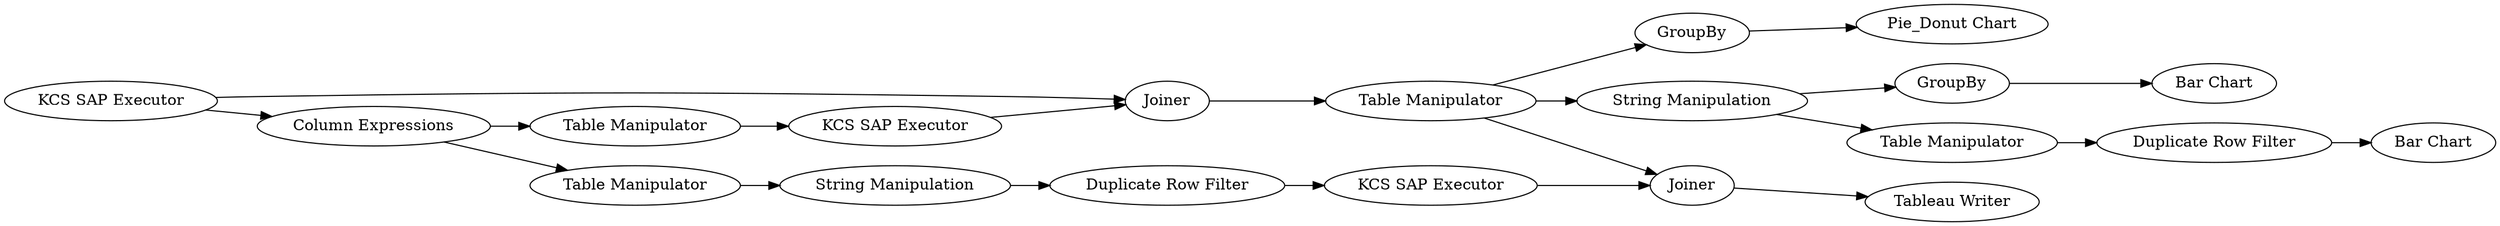 digraph {
	7 -> 8
	8 -> 9
	34 -> 35
	1 -> 6
	4 -> 27
	28 -> 34
	6 -> 11
	30 -> 31
	31 -> 32
	25 -> 26
	11 -> 24
	26 -> 36
	24 -> 25
	6 -> 7
	36 -> 10
	9 -> 28
	28 -> 4
	28 -> 36
	1 -> 9
	4 -> 30
	27 -> 29
	27 [label=GroupBy]
	7 [label="Table Manipulator"]
	9 [label=Joiner]
	26 [label="KCS SAP Executor"]
	8 [label="KCS SAP Executor"]
	24 [label="String Manipulation"]
	31 [label="Duplicate Row Filter"]
	6 [label="Column Expressions"]
	25 [label="Duplicate Row Filter"]
	10 [label="Tableau Writer"]
	30 [label="Table Manipulator"]
	1 [label="KCS SAP Executor"]
	28 [label="Table Manipulator"]
	11 [label="Table Manipulator"]
	4 [label="String Manipulation"]
	35 [label="Pie_Donut Chart"]
	34 [label=GroupBy]
	29 [label="Bar Chart"]
	36 [label=Joiner]
	32 [label="Bar Chart"]
	rankdir=LR
}
